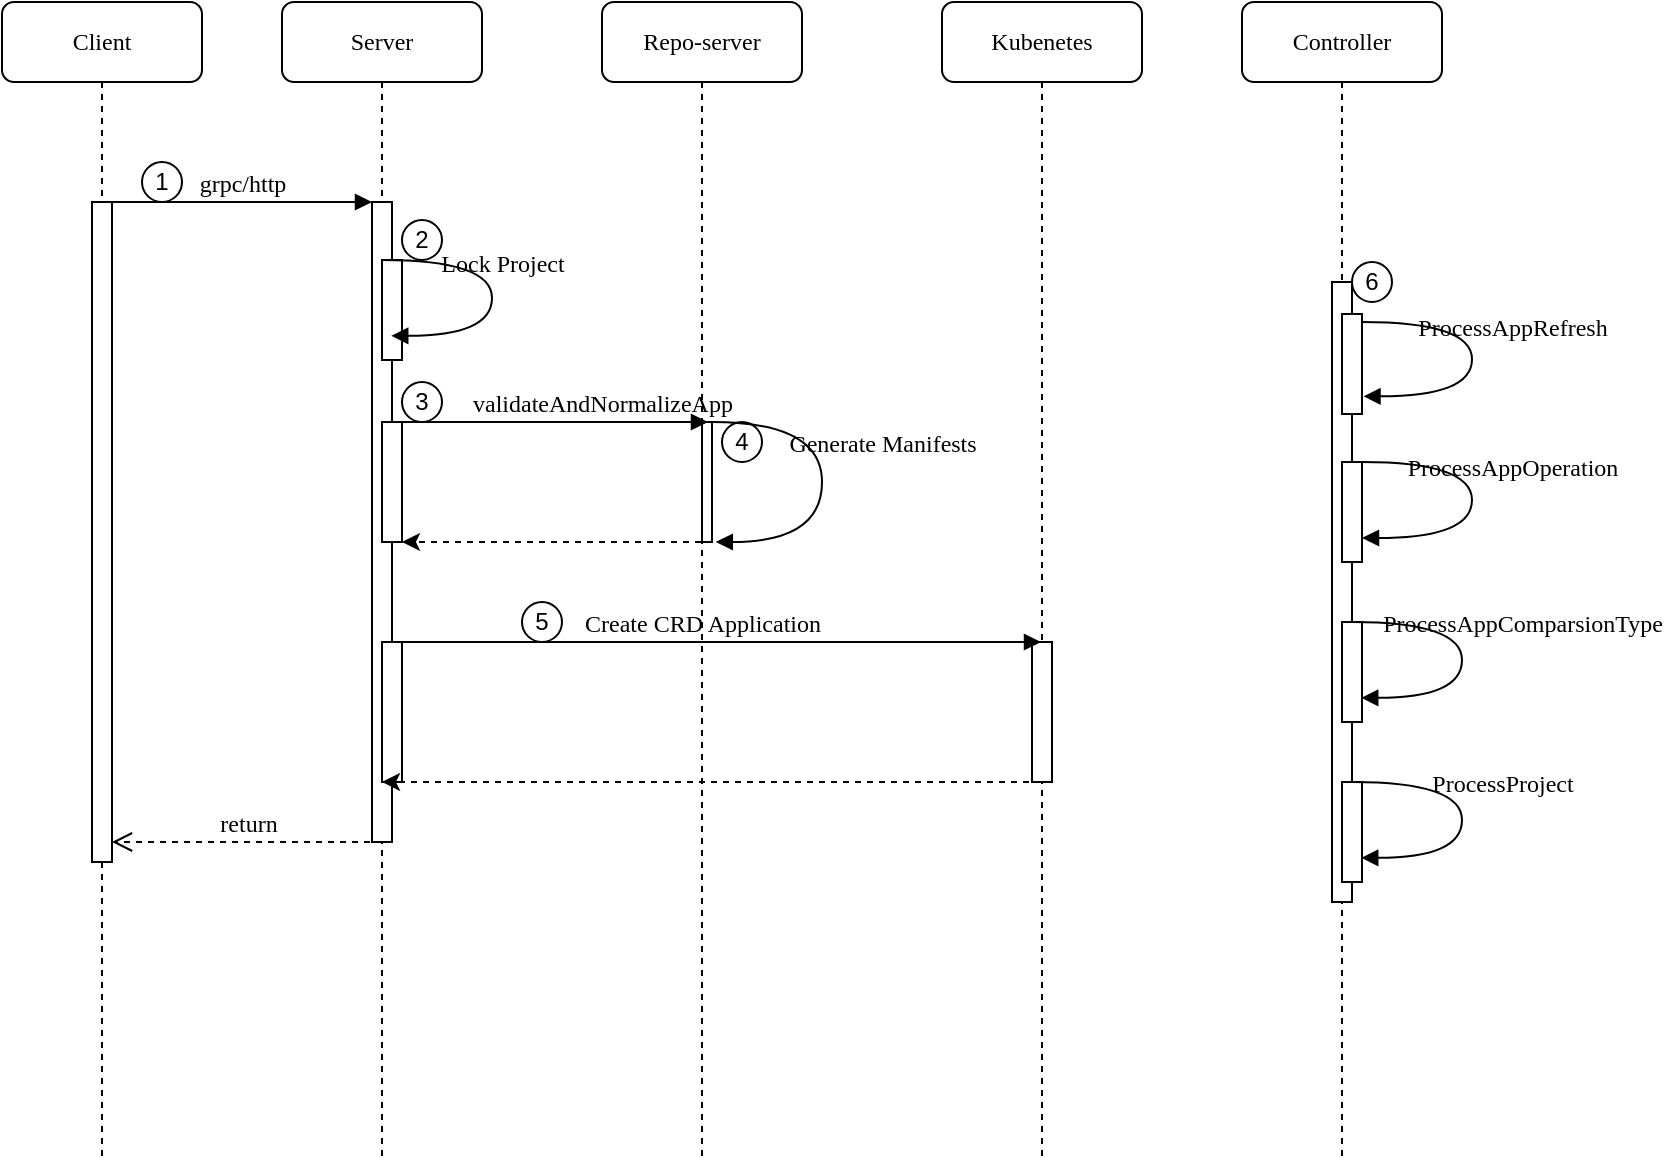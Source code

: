 <mxfile version="20.3.0" type="device"><diagram name="Page-1" id="13e1069c-82ec-6db2-03f1-153e76fe0fe0"><mxGraphModel dx="946" dy="672" grid="0" gridSize="10" guides="1" tooltips="1" connect="1" arrows="1" fold="1" page="1" pageScale="1" pageWidth="1100" pageHeight="850" background="none" math="0" shadow="0"><root><mxCell id="0"/><mxCell id="1" parent="0"/><mxCell id="7baba1c4bc27f4b0-2" value="&lt;span style=&quot;text-align: left&quot;&gt;Server&lt;/span&gt;" style="shape=umlLifeline;perimeter=lifelinePerimeter;whiteSpace=wrap;html=1;container=1;collapsible=0;recursiveResize=0;outlineConnect=0;rounded=1;shadow=0;comic=0;labelBackgroundColor=none;strokeWidth=1;fontFamily=Verdana;fontSize=12;align=center;" parent="1" vertex="1"><mxGeometry x="240" y="80" width="100" height="580" as="geometry"/></mxCell><mxCell id="7baba1c4bc27f4b0-10" value="" style="html=1;points=[];perimeter=orthogonalPerimeter;rounded=0;shadow=0;comic=0;labelBackgroundColor=none;strokeWidth=1;fontFamily=Verdana;fontSize=12;align=center;" parent="7baba1c4bc27f4b0-2" vertex="1"><mxGeometry x="45" y="100" width="10" height="320" as="geometry"/></mxCell><mxCell id="CGHW_vfe0cNnVdIXH8E3-32" value="" style="html=1;points=[];perimeter=orthogonalPerimeter;rounded=0;shadow=0;comic=0;labelBackgroundColor=none;strokeWidth=1;fontFamily=Verdana;fontSize=12;align=center;" parent="7baba1c4bc27f4b0-2" vertex="1"><mxGeometry x="50" y="129" width="10" height="50" as="geometry"/></mxCell><mxCell id="CGHW_vfe0cNnVdIXH8E3-15" value="Lock Project" style="html=1;verticalAlign=bottom;endArrow=block;labelBackgroundColor=none;fontFamily=Verdana;fontSize=12;elbow=vertical;edgeStyle=orthogonalEdgeStyle;curved=1;entryX=1;entryY=0.286;entryPerimeter=0;exitX=1.038;exitY=0.345;exitPerimeter=0;" parent="7baba1c4bc27f4b0-2" edge="1"><mxGeometry x="-0.079" y="5" relative="1" as="geometry"><mxPoint x="50" y="129" as="sourcePoint"/><mxPoint x="54.62" y="166.92" as="targetPoint"/><Array as="points"><mxPoint x="105" y="129"/><mxPoint x="105" y="167"/></Array><mxPoint as="offset"/></mxGeometry></mxCell><mxCell id="CGHW_vfe0cNnVdIXH8E3-34" value="2" style="ellipse;whiteSpace=wrap;html=1;" parent="7baba1c4bc27f4b0-2" vertex="1"><mxGeometry x="60" y="109" width="20" height="20" as="geometry"/></mxCell><mxCell id="CGHW_vfe0cNnVdIXH8E3-31" value="3" style="ellipse;whiteSpace=wrap;html=1;" parent="7baba1c4bc27f4b0-2" vertex="1"><mxGeometry x="60" y="190" width="20" height="20" as="geometry"/></mxCell><mxCell id="CGHW_vfe0cNnVdIXH8E3-39" value="" style="html=1;points=[];perimeter=orthogonalPerimeter;rounded=0;shadow=0;comic=0;labelBackgroundColor=none;strokeWidth=1;fontFamily=Verdana;fontSize=12;align=center;" parent="7baba1c4bc27f4b0-2" vertex="1"><mxGeometry x="50" y="320" width="10" height="70" as="geometry"/></mxCell><mxCell id="CGHW_vfe0cNnVdIXH8E3-43" value="" style="html=1;points=[];perimeter=orthogonalPerimeter;rounded=0;shadow=0;comic=0;labelBackgroundColor=none;strokeWidth=1;fontFamily=Verdana;fontSize=12;align=center;" parent="7baba1c4bc27f4b0-2" vertex="1"><mxGeometry x="50" y="210" width="10" height="60" as="geometry"/></mxCell><mxCell id="7baba1c4bc27f4b0-3" value="Repo-server" style="shape=umlLifeline;perimeter=lifelinePerimeter;whiteSpace=wrap;html=1;container=1;collapsible=0;recursiveResize=0;outlineConnect=0;rounded=1;shadow=0;comic=0;labelBackgroundColor=none;strokeWidth=1;fontFamily=Verdana;fontSize=12;align=center;" parent="1" vertex="1"><mxGeometry x="400" y="80" width="100" height="580" as="geometry"/></mxCell><mxCell id="7baba1c4bc27f4b0-13" value="" style="html=1;points=[];perimeter=orthogonalPerimeter;rounded=0;shadow=0;comic=0;labelBackgroundColor=none;strokeWidth=1;fontFamily=Verdana;fontSize=12;align=center;" parent="7baba1c4bc27f4b0-3" vertex="1"><mxGeometry x="50" y="210" width="5" height="60" as="geometry"/></mxCell><mxCell id="CGHW_vfe0cNnVdIXH8E3-41" value="4" style="ellipse;whiteSpace=wrap;html=1;" parent="7baba1c4bc27f4b0-3" vertex="1"><mxGeometry x="60" y="210" width="20" height="20" as="geometry"/></mxCell><mxCell id="7baba1c4bc27f4b0-4" value="Controller" style="shape=umlLifeline;perimeter=lifelinePerimeter;whiteSpace=wrap;html=1;container=1;collapsible=0;recursiveResize=0;outlineConnect=0;rounded=1;shadow=0;comic=0;labelBackgroundColor=none;strokeWidth=1;fontFamily=Verdana;fontSize=12;align=center;" parent="1" vertex="1"><mxGeometry x="720" y="80" width="100" height="580" as="geometry"/></mxCell><mxCell id="CGHW_vfe0cNnVdIXH8E3-46" value="" style="html=1;points=[];perimeter=orthogonalPerimeter;rounded=0;shadow=0;comic=0;labelBackgroundColor=none;strokeWidth=1;fontFamily=Verdana;fontSize=12;align=center;" parent="7baba1c4bc27f4b0-4" vertex="1"><mxGeometry x="45" y="140" width="10" height="310" as="geometry"/></mxCell><mxCell id="7baba1c4bc27f4b0-16" value="" style="html=1;points=[];perimeter=orthogonalPerimeter;rounded=0;shadow=0;comic=0;labelBackgroundColor=none;strokeWidth=1;fontFamily=Verdana;fontSize=12;align=center;" parent="7baba1c4bc27f4b0-4" vertex="1"><mxGeometry x="50" y="156" width="10" height="50" as="geometry"/></mxCell><mxCell id="CGHW_vfe0cNnVdIXH8E3-26" value="" style="html=1;points=[];perimeter=orthogonalPerimeter;rounded=0;shadow=0;comic=0;labelBackgroundColor=none;strokeWidth=1;fontFamily=Verdana;fontSize=12;align=center;" parent="7baba1c4bc27f4b0-4" vertex="1"><mxGeometry x="50" y="390" width="10" height="50" as="geometry"/></mxCell><mxCell id="CGHW_vfe0cNnVdIXH8E3-48" value="" style="html=1;points=[];perimeter=orthogonalPerimeter;rounded=0;shadow=0;comic=0;labelBackgroundColor=none;strokeWidth=1;fontFamily=Verdana;fontSize=12;align=center;" parent="7baba1c4bc27f4b0-4" vertex="1"><mxGeometry x="50" y="230" width="10" height="50" as="geometry"/></mxCell><mxCell id="CGHW_vfe0cNnVdIXH8E3-25" value="" style="html=1;points=[];perimeter=orthogonalPerimeter;rounded=0;shadow=0;comic=0;labelBackgroundColor=none;strokeWidth=1;fontFamily=Verdana;fontSize=12;align=center;" parent="7baba1c4bc27f4b0-4" vertex="1"><mxGeometry x="50" y="310" width="10" height="50" as="geometry"/></mxCell><mxCell id="CGHW_vfe0cNnVdIXH8E3-45" value="6" style="ellipse;whiteSpace=wrap;html=1;" parent="7baba1c4bc27f4b0-4" vertex="1"><mxGeometry x="55" y="130" width="20" height="20" as="geometry"/></mxCell><mxCell id="7baba1c4bc27f4b0-5" value="Kubenetes" style="shape=umlLifeline;perimeter=lifelinePerimeter;whiteSpace=wrap;html=1;container=1;collapsible=0;recursiveResize=0;outlineConnect=0;rounded=1;shadow=0;comic=0;labelBackgroundColor=none;strokeWidth=1;fontFamily=Verdana;fontSize=12;align=center;" parent="1" vertex="1"><mxGeometry x="570" y="80" width="100" height="580" as="geometry"/></mxCell><mxCell id="7baba1c4bc27f4b0-19" value="" style="html=1;points=[];perimeter=orthogonalPerimeter;rounded=0;shadow=0;comic=0;labelBackgroundColor=none;strokeWidth=1;fontFamily=Verdana;fontSize=12;align=center;" parent="7baba1c4bc27f4b0-5" vertex="1"><mxGeometry x="45" y="320" width="10" height="70" as="geometry"/></mxCell><mxCell id="7baba1c4bc27f4b0-8" value="&lt;span style=&quot;text-align: left&quot;&gt;Client&lt;/span&gt;" style="shape=umlLifeline;perimeter=lifelinePerimeter;whiteSpace=wrap;html=1;container=1;collapsible=0;recursiveResize=0;outlineConnect=0;rounded=1;shadow=0;comic=0;labelBackgroundColor=none;strokeWidth=1;fontFamily=Verdana;fontSize=12;align=center;" parent="1" vertex="1"><mxGeometry x="100" y="80" width="100" height="580" as="geometry"/></mxCell><mxCell id="7baba1c4bc27f4b0-9" value="" style="html=1;points=[];perimeter=orthogonalPerimeter;rounded=0;shadow=0;comic=0;labelBackgroundColor=none;strokeWidth=1;fontFamily=Verdana;fontSize=12;align=center;" parent="7baba1c4bc27f4b0-8" vertex="1"><mxGeometry x="45" y="100" width="10" height="330" as="geometry"/></mxCell><mxCell id="CGHW_vfe0cNnVdIXH8E3-30" value="1" style="ellipse;whiteSpace=wrap;html=1;" parent="7baba1c4bc27f4b0-8" vertex="1"><mxGeometry x="70" y="80" width="20" height="20" as="geometry"/></mxCell><mxCell id="7baba1c4bc27f4b0-23" value="Create CRD Application" style="html=1;verticalAlign=bottom;endArrow=block;labelBackgroundColor=none;fontFamily=Verdana;fontSize=12;" parent="1" target="7baba1c4bc27f4b0-5" edge="1"><mxGeometry x="-0.061" relative="1" as="geometry"><mxPoint x="300" y="400" as="sourcePoint"/><mxPoint as="offset"/></mxGeometry></mxCell><mxCell id="7baba1c4bc27f4b0-30" value="return" style="html=1;verticalAlign=bottom;endArrow=open;dashed=1;endSize=8;labelBackgroundColor=none;fontFamily=Verdana;fontSize=12;edgeStyle=elbowEdgeStyle;elbow=vertical;" parent="1" target="7baba1c4bc27f4b0-9" edge="1"><mxGeometry relative="1" as="geometry"><mxPoint x="800" y="626" as="targetPoint"/><Array as="points"><mxPoint x="200" y="500"/><mxPoint x="570" y="600"/></Array><mxPoint x="290" y="500" as="sourcePoint"/></mxGeometry></mxCell><mxCell id="7baba1c4bc27f4b0-11" value="grpc/http" style="html=1;verticalAlign=bottom;endArrow=block;entryX=0;entryY=0;labelBackgroundColor=none;fontFamily=Verdana;fontSize=12;edgeStyle=elbowEdgeStyle;elbow=vertical;" parent="1" source="7baba1c4bc27f4b0-9" target="7baba1c4bc27f4b0-10" edge="1"><mxGeometry relative="1" as="geometry"><mxPoint x="220" y="190" as="sourcePoint"/></mxGeometry></mxCell><mxCell id="7baba1c4bc27f4b0-14" value="&lt;span style=&quot;font-family: &amp;#34;verdana&amp;#34;&quot;&gt;validateAndNormalizeApp&lt;/span&gt;" style="html=1;verticalAlign=bottom;endArrow=block;labelBackgroundColor=none;fontFamily=Verdana;fontSize=12;edgeStyle=elbowEdgeStyle;elbow=vertical;" parent="1" source="7baba1c4bc27f4b0-10" edge="1"><mxGeometry x="0.329" relative="1" as="geometry"><mxPoint x="370" y="200" as="sourcePoint"/><mxPoint x="453" y="290" as="targetPoint"/><Array as="points"><mxPoint x="420" y="290"/><mxPoint x="370" y="250"/></Array><mxPoint as="offset"/></mxGeometry></mxCell><mxCell id="CGHW_vfe0cNnVdIXH8E3-8" style="edgeStyle=orthogonalEdgeStyle;rounded=0;orthogonalLoop=1;jettySize=auto;html=1;dashed=1;" parent="1" source="7baba1c4bc27f4b0-5" target="7baba1c4bc27f4b0-2" edge="1"><mxGeometry relative="1" as="geometry"><mxPoint x="510.56" y="460.86" as="sourcePoint"/><mxPoint x="360.0" y="460" as="targetPoint"/><Array as="points"><mxPoint x="370" y="470"/><mxPoint x="370" y="470"/></Array></mxGeometry></mxCell><mxCell id="CGHW_vfe0cNnVdIXH8E3-12" style="edgeStyle=orthogonalEdgeStyle;rounded=0;orthogonalLoop=1;jettySize=auto;html=1;dashed=1;" parent="1" source="7baba1c4bc27f4b0-3" edge="1"><mxGeometry relative="1" as="geometry"><mxPoint x="300" y="350" as="targetPoint"/><Array as="points"><mxPoint x="390" y="350"/><mxPoint x="390" y="350"/></Array></mxGeometry></mxCell><mxCell id="CGHW_vfe0cNnVdIXH8E3-13" value="5" style="ellipse;whiteSpace=wrap;html=1;" parent="1" vertex="1"><mxGeometry x="360" y="380" width="20" height="20" as="geometry"/></mxCell><mxCell id="CGHW_vfe0cNnVdIXH8E3-28" value="ProcessAppComparsionType" style="html=1;verticalAlign=bottom;endArrow=block;labelBackgroundColor=none;fontFamily=Verdana;fontSize=12;elbow=vertical;edgeStyle=orthogonalEdgeStyle;curved=1;entryX=1;entryY=0.286;entryPerimeter=0;exitX=1.038;exitY=0.345;exitPerimeter=0;" parent="1" edge="1"><mxGeometry x="-0.093" y="30" relative="1" as="geometry"><mxPoint x="775.0" y="390" as="sourcePoint"/><mxPoint x="779.62" y="427.92" as="targetPoint"/><Array as="points"><mxPoint x="830" y="390"/><mxPoint x="830" y="428"/></Array><mxPoint as="offset"/></mxGeometry></mxCell><mxCell id="CGHW_vfe0cNnVdIXH8E3-29" value="ProcessProject" style="html=1;verticalAlign=bottom;endArrow=block;labelBackgroundColor=none;fontFamily=Verdana;fontSize=12;elbow=vertical;edgeStyle=orthogonalEdgeStyle;curved=1;entryX=1;entryY=0.286;entryPerimeter=0;exitX=1.038;exitY=0.345;exitPerimeter=0;" parent="1" edge="1"><mxGeometry x="-0.093" y="20" relative="1" as="geometry"><mxPoint x="775.0" y="470" as="sourcePoint"/><mxPoint x="779.62" y="507.92" as="targetPoint"/><Array as="points"><mxPoint x="830" y="470"/><mxPoint x="830" y="508"/></Array><mxPoint as="offset"/></mxGeometry></mxCell><mxCell id="CGHW_vfe0cNnVdIXH8E3-7" value="Generate Manifests" style="html=1;verticalAlign=bottom;endArrow=block;labelBackgroundColor=none;fontFamily=Verdana;fontSize=12;elbow=vertical;edgeStyle=orthogonalEdgeStyle;curved=1;entryX=1.371;entryY=0.991;entryPerimeter=0;exitX=1.038;exitY=0.345;exitPerimeter=0;entryDx=0;entryDy=0;" parent="1" target="7baba1c4bc27f4b0-13" edge="1"><mxGeometry x="-0.11" y="30" relative="1" as="geometry"><mxPoint x="455.0" y="290" as="sourcePoint"/><mxPoint x="459.62" y="327.92" as="targetPoint"/><Array as="points"><mxPoint x="510" y="290"/><mxPoint x="510" y="350"/><mxPoint x="457" y="350"/></Array><mxPoint as="offset"/></mxGeometry></mxCell><mxCell id="CGHW_vfe0cNnVdIXH8E3-44" value="ProcessAppRefresh" style="html=1;verticalAlign=bottom;endArrow=block;labelBackgroundColor=none;fontFamily=Verdana;fontSize=12;elbow=vertical;edgeStyle=orthogonalEdgeStyle;curved=1;entryX=1.076;entryY=0.823;entryPerimeter=0;exitX=1.038;exitY=0.345;exitPerimeter=0;entryDx=0;entryDy=0;" parent="1" target="7baba1c4bc27f4b0-16" edge="1"><mxGeometry x="-0.093" y="20" relative="1" as="geometry"><mxPoint x="780" y="240" as="sourcePoint"/><mxPoint x="784.62" y="277.92" as="targetPoint"/><Array as="points"><mxPoint x="835" y="240"/><mxPoint x="835" y="277"/></Array><mxPoint as="offset"/></mxGeometry></mxCell><mxCell id="CGHW_vfe0cNnVdIXH8E3-27" value="ProcessAppOperation" style="html=1;verticalAlign=bottom;endArrow=block;labelBackgroundColor=none;fontFamily=Verdana;fontSize=12;elbow=vertical;edgeStyle=orthogonalEdgeStyle;curved=1;exitX=1.038;exitY=0.345;exitPerimeter=0;" parent="1" target="CGHW_vfe0cNnVdIXH8E3-48" edge="1"><mxGeometry x="-0.093" y="20" relative="1" as="geometry"><mxPoint x="780" y="310" as="sourcePoint"/><mxPoint x="784.62" y="347.92" as="targetPoint"/><Array as="points"><mxPoint x="835" y="310"/><mxPoint x="835" y="348"/></Array><mxPoint as="offset"/></mxGeometry></mxCell></root></mxGraphModel></diagram></mxfile>